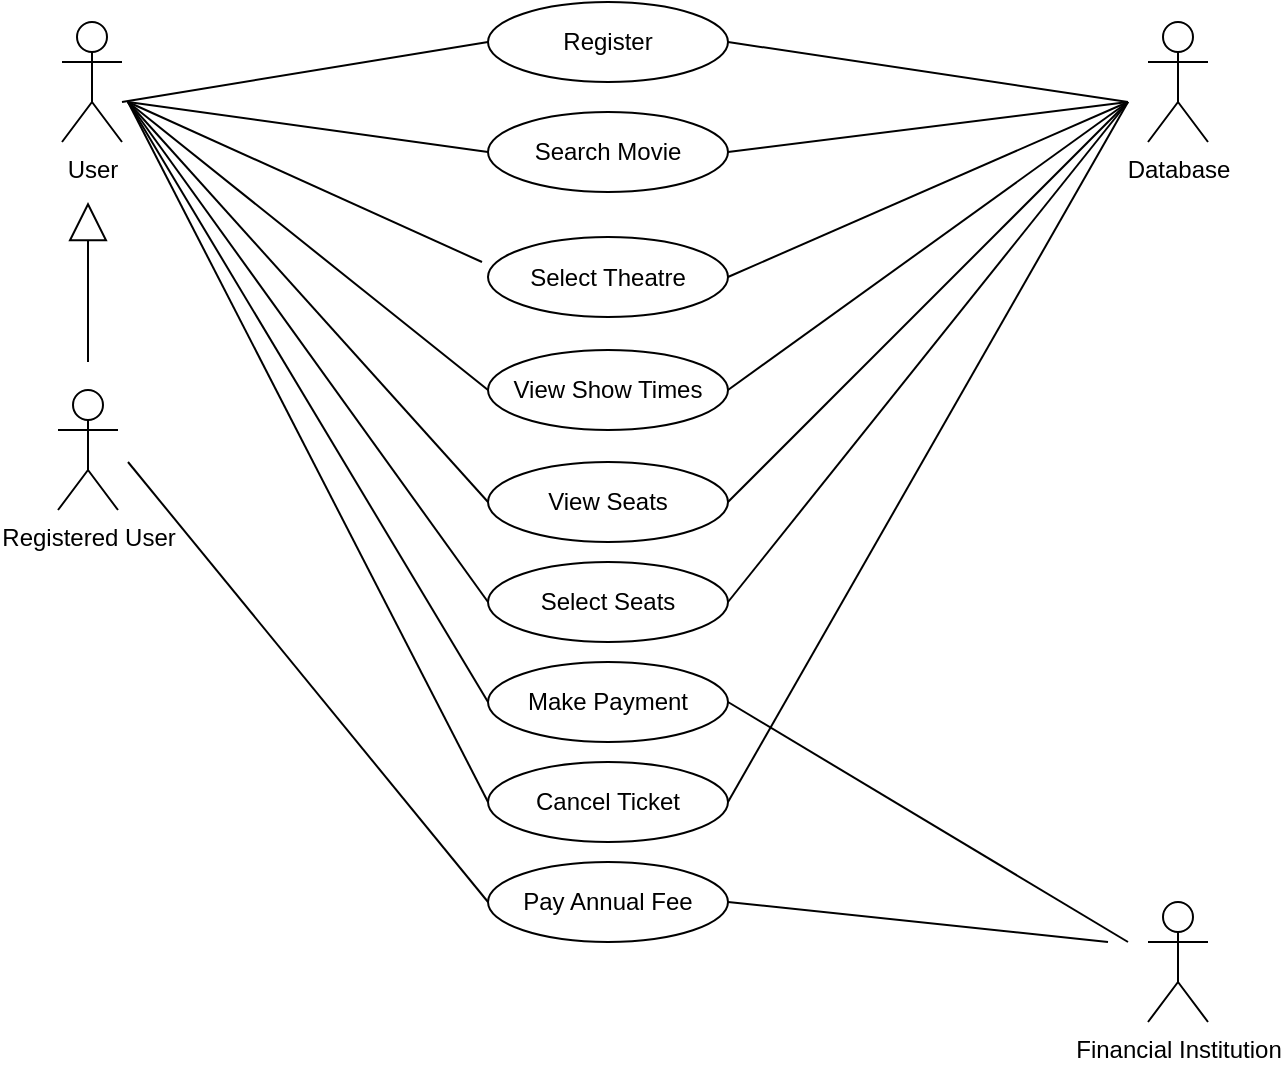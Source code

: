 <mxfile version="12.2.4" pages="1"><diagram id="gqql3_L9br6Cx3gZ9vFR" name="Page-1"><mxGraphModel dx="938" dy="708" grid="1" gridSize="10" guides="1" tooltips="1" connect="1" arrows="1" fold="1" page="1" pageScale="1" pageWidth="850" pageHeight="1100" math="0" shadow="0"><root><mxCell id="0"/><mxCell id="1" parent="0"/><mxCell id="2" value="Register" style="ellipse;whiteSpace=wrap;html=1;" parent="1" vertex="1"><mxGeometry x="340" y="130" width="120" height="40" as="geometry"/></mxCell><mxCell id="5" value="Search Movie" style="ellipse;whiteSpace=wrap;html=1;" parent="1" vertex="1"><mxGeometry x="340" y="185" width="120" height="40" as="geometry"/></mxCell><mxCell id="7" value="View Show Times" style="ellipse;whiteSpace=wrap;html=1;" parent="1" vertex="1"><mxGeometry x="340" y="304" width="120" height="40" as="geometry"/></mxCell><mxCell id="11" value="Select Theatre" style="ellipse;whiteSpace=wrap;html=1;" parent="1" vertex="1"><mxGeometry x="340" y="247.5" width="120" height="40" as="geometry"/></mxCell><mxCell id="12" value="View Seats" style="ellipse;whiteSpace=wrap;html=1;" parent="1" vertex="1"><mxGeometry x="340" y="360" width="120" height="40" as="geometry"/></mxCell><mxCell id="13" value="Select Seats" style="ellipse;whiteSpace=wrap;html=1;" parent="1" vertex="1"><mxGeometry x="340" y="410" width="120" height="40" as="geometry"/></mxCell><mxCell id="14" value="Make Payment" style="ellipse;whiteSpace=wrap;html=1;" parent="1" vertex="1"><mxGeometry x="340" y="460" width="120" height="40" as="geometry"/></mxCell><mxCell id="15" value="Cancel Ticket" style="ellipse;whiteSpace=wrap;html=1;" parent="1" vertex="1"><mxGeometry x="340" y="510" width="120" height="40" as="geometry"/></mxCell><mxCell id="17" value="Pay Annual Fee" style="ellipse;whiteSpace=wrap;html=1;" parent="1" vertex="1"><mxGeometry x="340" y="560" width="120" height="40" as="geometry"/></mxCell><mxCell id="18" value="User" style="shape=umlActor;verticalLabelPosition=bottom;labelBackgroundColor=#ffffff;verticalAlign=top;html=1;outlineConnect=0;" parent="1" vertex="1"><mxGeometry x="127" y="140" width="30" height="60" as="geometry"/></mxCell><mxCell id="19" value="Registered User" style="shape=umlActor;verticalLabelPosition=bottom;labelBackgroundColor=#ffffff;verticalAlign=top;html=1;outlineConnect=0;" parent="1" vertex="1"><mxGeometry x="125" y="324" width="30" height="60" as="geometry"/></mxCell><mxCell id="20" value="" style="endArrow=block;html=1;startArrow=none;startFill=0;endFill=0;strokeWidth=1;endSize=17;" parent="1" edge="1"><mxGeometry width="50" height="50" relative="1" as="geometry"><mxPoint x="140" y="310" as="sourcePoint"/><mxPoint x="140" y="230" as="targetPoint"/></mxGeometry></mxCell><mxCell id="21" value="Database" style="shape=umlActor;verticalLabelPosition=bottom;labelBackgroundColor=#ffffff;verticalAlign=top;html=1;outlineConnect=0;" parent="1" vertex="1"><mxGeometry x="670" y="140" width="30" height="60" as="geometry"/></mxCell><mxCell id="22" value="Financial Institution" style="shape=umlActor;verticalLabelPosition=bottom;labelBackgroundColor=#ffffff;verticalAlign=top;html=1;outlineConnect=0;" parent="1" vertex="1"><mxGeometry x="670" y="580" width="30" height="60" as="geometry"/></mxCell><mxCell id="23" value="" style="endArrow=none;html=1;strokeWidth=1;entryX=0;entryY=0.5;entryDx=0;entryDy=0;" parent="1" target="2" edge="1"><mxGeometry width="50" height="50" relative="1" as="geometry"><mxPoint x="157" y="180" as="sourcePoint"/><mxPoint x="207" y="125" as="targetPoint"/></mxGeometry></mxCell><mxCell id="24" value="" style="endArrow=none;html=1;strokeWidth=1;entryX=0;entryY=0.5;entryDx=0;entryDy=0;" parent="1" target="5" edge="1"><mxGeometry width="50" height="50" relative="1" as="geometry"><mxPoint x="160" y="180" as="sourcePoint"/><mxPoint x="350" y="160" as="targetPoint"/></mxGeometry></mxCell><mxCell id="25" value="" style="endArrow=none;html=1;strokeWidth=1;entryX=0;entryY=0.5;entryDx=0;entryDy=0;" parent="1" edge="1"><mxGeometry width="50" height="50" relative="1" as="geometry"><mxPoint x="160" y="180" as="sourcePoint"/><mxPoint x="337" y="260" as="targetPoint"/></mxGeometry></mxCell><mxCell id="26" value="" style="endArrow=none;html=1;strokeWidth=1;entryX=0;entryY=0.5;entryDx=0;entryDy=0;" parent="1" target="7" edge="1"><mxGeometry width="50" height="50" relative="1" as="geometry"><mxPoint x="160" y="180" as="sourcePoint"/><mxPoint x="280" y="294" as="targetPoint"/></mxGeometry></mxCell><mxCell id="27" value="" style="endArrow=none;html=1;strokeWidth=1;entryX=0;entryY=0.5;entryDx=0;entryDy=0;" parent="1" target="12" edge="1"><mxGeometry width="50" height="50" relative="1" as="geometry"><mxPoint x="160" y="180" as="sourcePoint"/><mxPoint x="280" y="370" as="targetPoint"/></mxGeometry></mxCell><mxCell id="28" value="" style="endArrow=none;html=1;strokeWidth=1;entryX=0;entryY=0.5;entryDx=0;entryDy=0;" parent="1" target="13" edge="1"><mxGeometry width="50" height="50" relative="1" as="geometry"><mxPoint x="160" y="180" as="sourcePoint"/><mxPoint x="280" y="405" as="targetPoint"/></mxGeometry></mxCell><mxCell id="29" value="" style="endArrow=none;html=1;strokeWidth=1;exitX=0;exitY=0.5;exitDx=0;exitDy=0;" parent="1" source="14" edge="1"><mxGeometry width="50" height="50" relative="1" as="geometry"><mxPoint x="100" y="730" as="sourcePoint"/><mxPoint x="160" y="180" as="targetPoint"/></mxGeometry></mxCell><mxCell id="30" value="" style="endArrow=none;html=1;strokeWidth=1;exitX=0;exitY=0.5;exitDx=0;exitDy=0;" parent="1" source="15" edge="1"><mxGeometry width="50" height="50" relative="1" as="geometry"><mxPoint x="100" y="730" as="sourcePoint"/><mxPoint x="160" y="180" as="targetPoint"/></mxGeometry></mxCell><mxCell id="31" value="" style="endArrow=none;html=1;strokeWidth=1;exitX=0;exitY=0.5;exitDx=0;exitDy=0;" parent="1" source="17" edge="1"><mxGeometry width="50" height="50" relative="1" as="geometry"><mxPoint x="100" y="730" as="sourcePoint"/><mxPoint x="160" y="360" as="targetPoint"/></mxGeometry></mxCell><mxCell id="32" value="" style="endArrow=none;html=1;strokeWidth=1;exitX=1;exitY=0.5;exitDx=0;exitDy=0;" parent="1" source="2" edge="1"><mxGeometry width="50" height="50" relative="1" as="geometry"><mxPoint x="635" y="329" as="sourcePoint"/><mxPoint x="660" y="180" as="targetPoint"/></mxGeometry></mxCell><mxCell id="33" value="" style="endArrow=none;html=1;strokeWidth=1;exitX=1;exitY=0.5;exitDx=0;exitDy=0;" parent="1" source="5" edge="1"><mxGeometry width="50" height="50" relative="1" as="geometry"><mxPoint x="570" y="385" as="sourcePoint"/><mxPoint x="660" y="180" as="targetPoint"/></mxGeometry></mxCell><mxCell id="34" value="" style="endArrow=none;html=1;strokeWidth=1;exitX=1;exitY=0.5;exitDx=0;exitDy=0;" parent="1" source="11" edge="1"><mxGeometry width="50" height="50" relative="1" as="geometry"><mxPoint x="600" y="420" as="sourcePoint"/><mxPoint x="660" y="180" as="targetPoint"/></mxGeometry></mxCell><mxCell id="35" value="" style="endArrow=none;html=1;strokeWidth=1;exitX=1;exitY=0.5;exitDx=0;exitDy=0;" parent="1" source="7" edge="1"><mxGeometry width="50" height="50" relative="1" as="geometry"><mxPoint x="590" y="360" as="sourcePoint"/><mxPoint x="660" y="180" as="targetPoint"/></mxGeometry></mxCell><mxCell id="36" value="" style="endArrow=none;html=1;strokeWidth=1;exitX=1;exitY=0.5;exitDx=0;exitDy=0;" parent="1" source="12" edge="1"><mxGeometry width="50" height="50" relative="1" as="geometry"><mxPoint x="600" y="385" as="sourcePoint"/><mxPoint x="660" y="180" as="targetPoint"/></mxGeometry></mxCell><mxCell id="37" value="" style="endArrow=none;html=1;strokeWidth=1;exitX=1;exitY=0.5;exitDx=0;exitDy=0;" parent="1" source="13" edge="1"><mxGeometry width="50" height="50" relative="1" as="geometry"><mxPoint x="610" y="430" as="sourcePoint"/><mxPoint x="660" y="180" as="targetPoint"/></mxGeometry></mxCell><mxCell id="38" value="" style="endArrow=none;html=1;strokeWidth=1;exitX=1;exitY=0.5;exitDx=0;exitDy=0;" parent="1" source="14" edge="1"><mxGeometry width="50" height="50" relative="1" as="geometry"><mxPoint x="490" y="530" as="sourcePoint"/><mxPoint x="660" y="600" as="targetPoint"/></mxGeometry></mxCell><mxCell id="39" value="" style="endArrow=none;html=1;strokeWidth=1;exitX=1;exitY=0.5;exitDx=0;exitDy=0;" parent="1" source="15" edge="1"><mxGeometry width="50" height="50" relative="1" as="geometry"><mxPoint x="480" y="600" as="sourcePoint"/><mxPoint x="660" y="180" as="targetPoint"/></mxGeometry></mxCell><mxCell id="40" value="" style="endArrow=none;html=1;strokeWidth=1;exitX=1;exitY=0.5;exitDx=0;exitDy=0;" parent="1" source="17" edge="1"><mxGeometry width="50" height="50" relative="1" as="geometry"><mxPoint x="100" y="730" as="sourcePoint"/><mxPoint x="650" y="600" as="targetPoint"/></mxGeometry></mxCell></root></mxGraphModel></diagram></mxfile>
